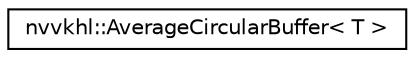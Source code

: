 digraph "Graphical Class Hierarchy"
{
 // LATEX_PDF_SIZE
  edge [fontname="Helvetica",fontsize="10",labelfontname="Helvetica",labelfontsize="10"];
  node [fontname="Helvetica",fontsize="10",shape=record];
  rankdir="LR";
  Node0 [label="nvvkhl::AverageCircularBuffer\< T \>",height=0.2,width=0.4,color="black", fillcolor="white", style="filled",URL="$structnvvkhl_1_1_average_circular_buffer.html",tooltip=" "];
}
